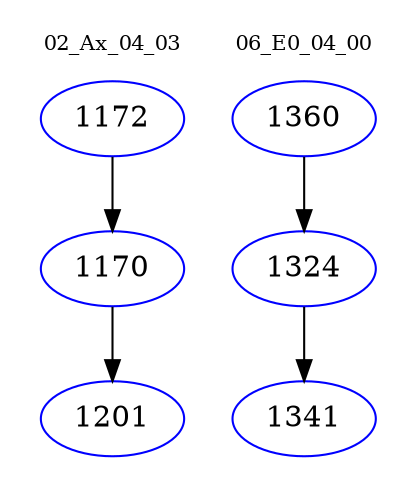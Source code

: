 digraph{
subgraph cluster_0 {
color = white
label = "02_Ax_04_03";
fontsize=10;
T0_1172 [label="1172", color="blue"]
T0_1172 -> T0_1170 [color="black"]
T0_1170 [label="1170", color="blue"]
T0_1170 -> T0_1201 [color="black"]
T0_1201 [label="1201", color="blue"]
}
subgraph cluster_1 {
color = white
label = "06_E0_04_00";
fontsize=10;
T1_1360 [label="1360", color="blue"]
T1_1360 -> T1_1324 [color="black"]
T1_1324 [label="1324", color="blue"]
T1_1324 -> T1_1341 [color="black"]
T1_1341 [label="1341", color="blue"]
}
}
